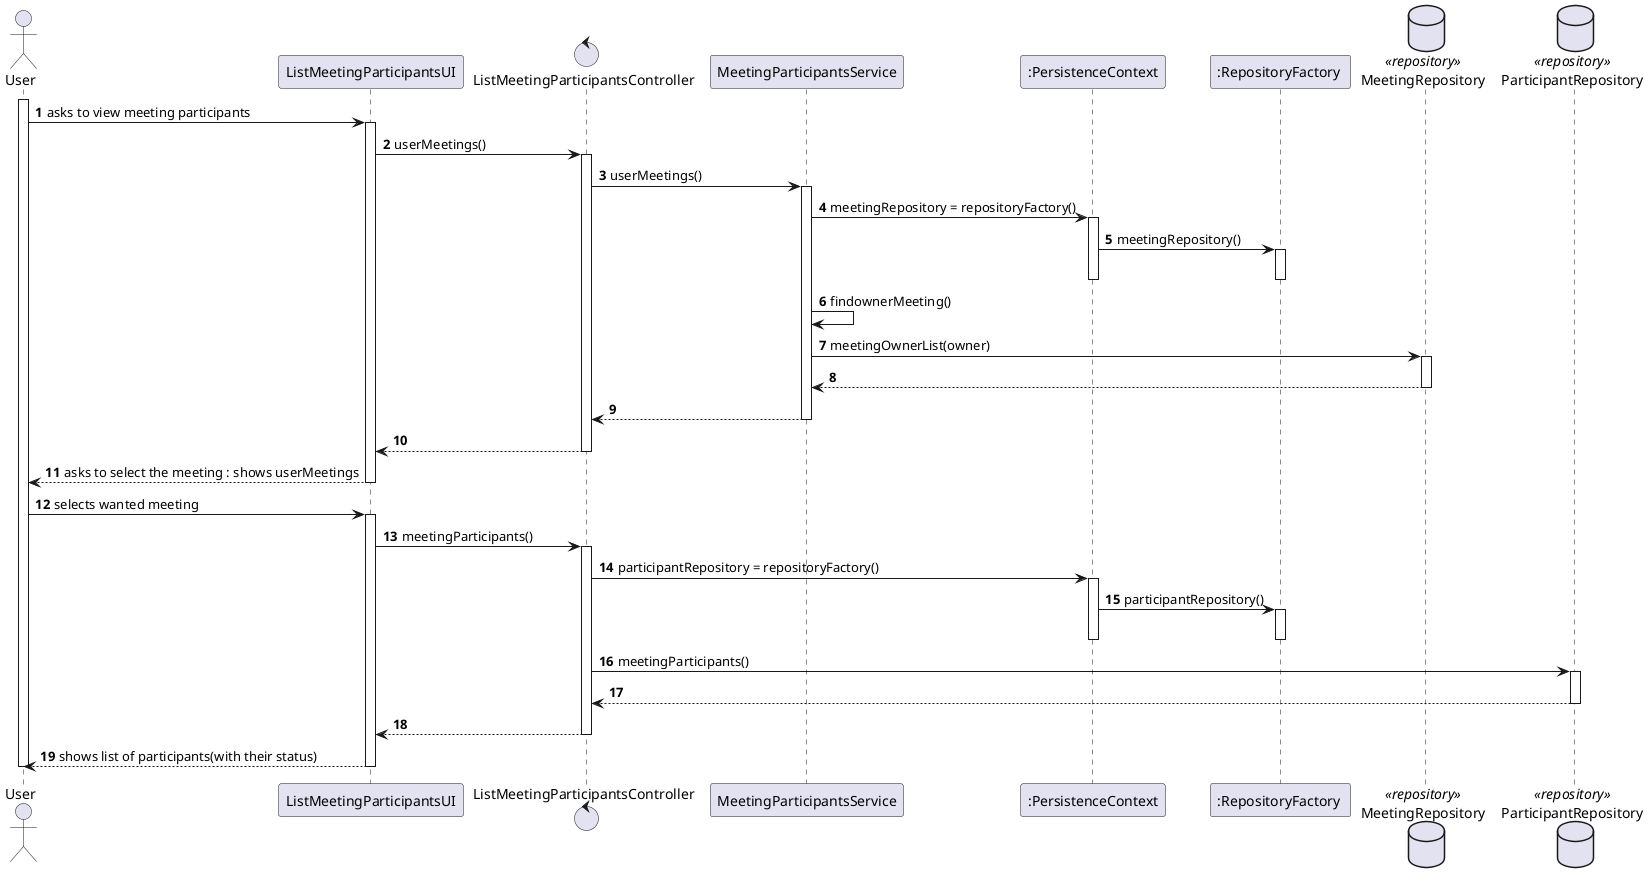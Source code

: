 @startuml
'https://plantuml.com/sequence-diagram

autonumber

actor User as Actor
participant ListMeetingParticipantsUI as UI
control ListMeetingParticipantsController as Controller
participant MeetingParticipantsService as meetingsService
participant ":PersistenceContext" as pc
participant ":RepositoryFactory " as factory

database MeetingRepository as MRep <<repository>>
database ParticipantRepository as PRep <<repository>>

activate Actor
Actor -> UI: asks to view meeting participants
activate UI
UI->Controller: userMeetings()
activate Controller
Controller->meetingsService: userMeetings()
activate meetingsService
meetingsService->pc: meetingRepository = repositoryFactory()
activate pc
pc -> factory: meetingRepository()
activate factory
deactivate factory
deactivate pc
meetingsService -> meetingsService: findownerMeeting()
meetingsService -> MRep: meetingOwnerList(owner)
activate MRep
MRep --> meetingsService :
deactivate MRep
meetingsService --> Controller:
deactivate meetingsService
Controller --> UI :
deactivate Controller
UI--> Actor: asks to select the meeting : shows userMeetings
deactivate UI
Actor -> UI: selects wanted meeting
activate UI
UI -> Controller: meetingParticipants()
activate Controller
Controller ->pc: participantRepository = repositoryFactory()
activate pc
pc -> factory: participantRepository()
activate factory
deactivate factory
deactivate pc
Controller -> PRep: meetingParticipants()
activate PRep
PRep --> Controller
deactivate PRep
Controller --> UI:
deactivate Controller
UI --> Actor: shows list of participants(with their status)
deactivate UI

deactivate Actor
@enduml